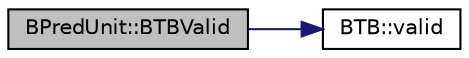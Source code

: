 digraph G
{
  edge [fontname="Helvetica",fontsize="10",labelfontname="Helvetica",labelfontsize="10"];
  node [fontname="Helvetica",fontsize="10",shape=record];
  rankdir=LR;
  Node1 [label="BPredUnit::BTBValid",height=0.2,width=0.4,color="black", fillcolor="grey75", style="filled" fontcolor="black"];
  Node1 -> Node2 [color="midnightblue",fontsize="10",style="solid"];
  Node2 [label="BTB::valid",height=0.2,width=0.4,color="black", fillcolor="white", style="filled",URL="$classBTB.html#a9675b08c643f69fdc9a7b4527c135d72"];
}
